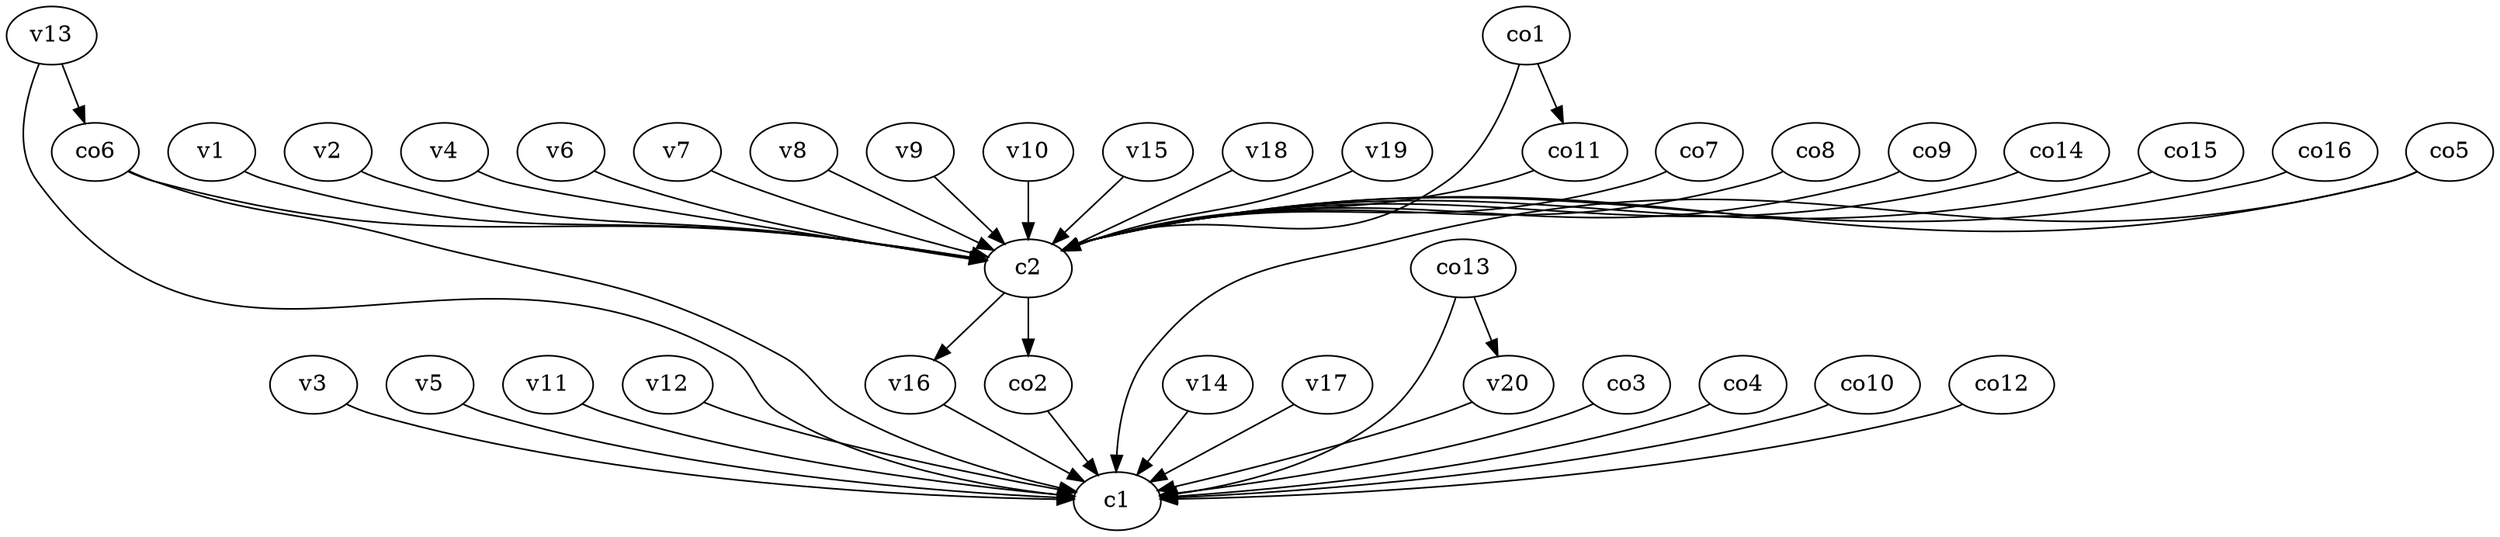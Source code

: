 strict digraph  {
c1;
c2;
v1;
v2;
v3;
v4;
v5;
v6;
v7;
v8;
v9;
v10;
v11;
v12;
v13;
v14;
v15;
v16;
v17;
v18;
v19;
v20;
co1;
co2;
co3;
co4;
co5;
co6;
co7;
co8;
co9;
co10;
co11;
co12;
co13;
co14;
co15;
co16;
c2 -> co2  [weight=1];
c2 -> v16  [weight=1];
v1 -> c2  [weight=1];
v2 -> c2  [weight=1];
v3 -> c1  [weight=1];
v4 -> c2  [weight=1];
v5 -> c1  [weight=1];
v6 -> c2  [weight=1];
v7 -> c2  [weight=1];
v8 -> c2  [weight=1];
v9 -> c2  [weight=1];
v10 -> c2  [weight=1];
v11 -> c1  [weight=1];
v12 -> c1  [weight=1];
v13 -> c1  [weight=1];
v13 -> co6  [weight=1];
v14 -> c1  [weight=1];
v15 -> c2  [weight=1];
v16 -> c1  [weight=1];
v17 -> c1  [weight=1];
v18 -> c2  [weight=1];
v19 -> c2  [weight=1];
v20 -> c1  [weight=1];
co1 -> c2  [weight=1];
co1 -> co11  [weight=1];
co2 -> c1  [weight=1];
co3 -> c1  [weight=1];
co4 -> c1  [weight=1];
co5 -> c1  [weight=1];
co5 -> c2  [weight=1];
co6 -> c2  [weight=1];
co6 -> c1  [weight=1];
co7 -> c2  [weight=1];
co8 -> c2  [weight=1];
co9 -> c2  [weight=1];
co10 -> c1  [weight=1];
co11 -> c2  [weight=1];
co12 -> c1  [weight=1];
co13 -> c1  [weight=1];
co13 -> v20  [weight=1];
co14 -> c2  [weight=1];
co15 -> c2  [weight=1];
co16 -> c2  [weight=1];
}
